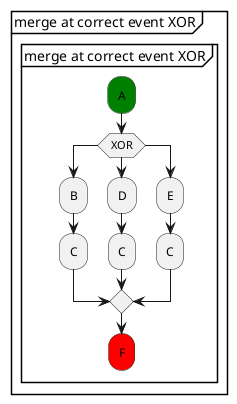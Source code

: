 @startuml
partition "merge at correct event XOR" {
    group "merge at correct event XOR"
        #green:A;
        switch (XOR)
            case ()
                :B;
                :C;
            case ()
                :D;
                :C;
            case ()
                :E;
                :C;
        endswitch
        #red:F;
    end group
}
@enduml